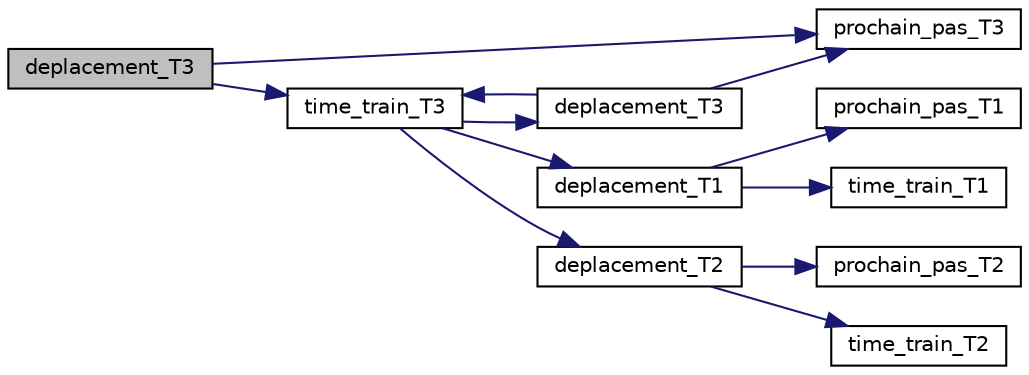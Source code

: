 digraph "deplacement_T3"
{
  edge [fontname="Helvetica",fontsize="10",labelfontname="Helvetica",labelfontsize="10"];
  node [fontname="Helvetica",fontsize="10",shape=record];
  rankdir="LR";
  Node1 [label="deplacement_T3",height=0.2,width=0.4,color="black", fillcolor="grey75", style="filled", fontcolor="black"];
  Node1 -> Node2 [color="midnightblue",fontsize="10",style="solid"];
  Node2 [label="prochain_pas_T3",height=0.2,width=0.4,color="black", fillcolor="white", style="filled",URL="$thread_8h.html#a170e106aa147f3835461922f4bbe14e5"];
  Node1 -> Node3 [color="midnightblue",fontsize="10",style="solid"];
  Node3 [label="time_train_T3",height=0.2,width=0.4,color="black", fillcolor="white", style="filled",URL="$thread_8h.html#aecb2e7d539e0265c8fa7dfbfcd3da1de"];
  Node3 -> Node4 [color="midnightblue",fontsize="10",style="solid"];
  Node4 [label="deplacement_T1",height=0.2,width=0.4,color="black", fillcolor="white", style="filled",URL="$thread_8h.html#a048e6ad5e3cd27b0c79476149f67980c"];
  Node4 -> Node5 [color="midnightblue",fontsize="10",style="solid"];
  Node5 [label="prochain_pas_T1",height=0.2,width=0.4,color="black", fillcolor="white", style="filled",URL="$thread_8h.html#aff6bc32e57d47216217ebbb7890bf4af"];
  Node4 -> Node6 [color="midnightblue",fontsize="10",style="solid"];
  Node6 [label="time_train_T1",height=0.2,width=0.4,color="black", fillcolor="white", style="filled",URL="$thread_8h.html#a97ecb557842d66a63215cdf696f6d993"];
  Node3 -> Node7 [color="midnightblue",fontsize="10",style="solid"];
  Node7 [label="deplacement_T2",height=0.2,width=0.4,color="black", fillcolor="white", style="filled",URL="$thread_8h.html#ad88c2d8f33c81d70265ea81dc11383d2"];
  Node7 -> Node8 [color="midnightblue",fontsize="10",style="solid"];
  Node8 [label="prochain_pas_T2",height=0.2,width=0.4,color="black", fillcolor="white", style="filled",URL="$thread_8h.html#a469e2bd2c231515df970dba87c13e16c"];
  Node7 -> Node9 [color="midnightblue",fontsize="10",style="solid"];
  Node9 [label="time_train_T2",height=0.2,width=0.4,color="black", fillcolor="white", style="filled",URL="$thread_8h.html#a4d2b882cc832c29fc37db431e3c5ff03"];
  Node3 -> Node10 [color="midnightblue",fontsize="10",style="solid"];
  Node10 [label="deplacement_T3",height=0.2,width=0.4,color="black", fillcolor="white", style="filled",URL="$thread_8h.html#a70930ab85f760e6326787315ced718f2"];
  Node10 -> Node2 [color="midnightblue",fontsize="10",style="solid"];
  Node10 -> Node3 [color="midnightblue",fontsize="10",style="solid"];
}
